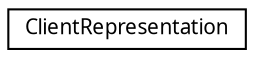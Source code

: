 digraph G
{
  edge [fontname="FreeSans.ttf",fontsize="10",labelfontname="FreeSans.ttf",labelfontsize="10"];
  node [fontname="FreeSans.ttf",fontsize="10",shape=record];
  rankdir=LR;
  Node1 [label="ClientRepresentation",height=0.2,width=0.4,color="black", fillcolor="white", style="filled",URL="$class_client_representation.html"];
}
